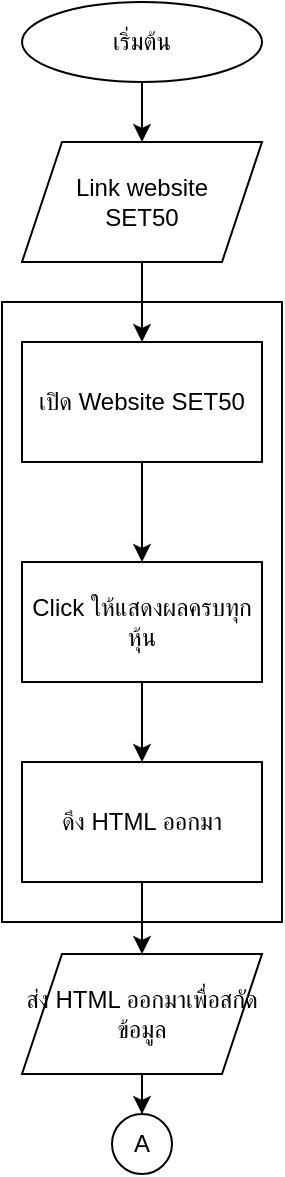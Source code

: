 <mxfile version="22.0.1" type="github">
  <diagram name="Page-1" id="z79d51Ybedijs8ZLjOTR">
    <mxGraphModel dx="1002" dy="569" grid="1" gridSize="10" guides="1" tooltips="1" connect="1" arrows="1" fold="1" page="1" pageScale="1" pageWidth="850" pageHeight="1100" math="0" shadow="0">
      <root>
        <mxCell id="0" />
        <mxCell id="1" parent="0" />
        <mxCell id="hEN5tcbq8w8zBthy9bES-16" value="" style="rounded=0;whiteSpace=wrap;html=1;" vertex="1" parent="1">
          <mxGeometry x="10" y="154" width="140" height="310" as="geometry" />
        </mxCell>
        <mxCell id="hEN5tcbq8w8zBthy9bES-3" style="edgeStyle=orthogonalEdgeStyle;rounded=0;orthogonalLoop=1;jettySize=auto;html=1;exitX=0.5;exitY=1;exitDx=0;exitDy=0;" edge="1" parent="1" source="hEN5tcbq8w8zBthy9bES-1" target="hEN5tcbq8w8zBthy9bES-7">
          <mxGeometry relative="1" as="geometry">
            <mxPoint x="80" y="64" as="targetPoint" />
          </mxGeometry>
        </mxCell>
        <mxCell id="hEN5tcbq8w8zBthy9bES-1" value="เริ่มต้น" style="ellipse;whiteSpace=wrap;html=1;" vertex="1" parent="1">
          <mxGeometry x="20" y="4" width="120" height="40" as="geometry" />
        </mxCell>
        <mxCell id="hEN5tcbq8w8zBthy9bES-10" value="" style="edgeStyle=orthogonalEdgeStyle;rounded=0;orthogonalLoop=1;jettySize=auto;html=1;" edge="1" parent="1" source="hEN5tcbq8w8zBthy9bES-4" target="hEN5tcbq8w8zBthy9bES-9">
          <mxGeometry relative="1" as="geometry" />
        </mxCell>
        <mxCell id="hEN5tcbq8w8zBthy9bES-4" value="เปิด Website SET50" style="rounded=0;whiteSpace=wrap;html=1;" vertex="1" parent="1">
          <mxGeometry x="20" y="174" width="120" height="60" as="geometry" />
        </mxCell>
        <mxCell id="hEN5tcbq8w8zBthy9bES-8" value="" style="edgeStyle=orthogonalEdgeStyle;rounded=0;orthogonalLoop=1;jettySize=auto;html=1;" edge="1" parent="1" source="hEN5tcbq8w8zBthy9bES-7" target="hEN5tcbq8w8zBthy9bES-4">
          <mxGeometry relative="1" as="geometry" />
        </mxCell>
        <mxCell id="hEN5tcbq8w8zBthy9bES-7" value="Link website &lt;br&gt;SET50" style="shape=parallelogram;perimeter=parallelogramPerimeter;whiteSpace=wrap;html=1;fixedSize=1;" vertex="1" parent="1">
          <mxGeometry x="20" y="74" width="120" height="60" as="geometry" />
        </mxCell>
        <mxCell id="hEN5tcbq8w8zBthy9bES-12" value="" style="edgeStyle=orthogonalEdgeStyle;rounded=0;orthogonalLoop=1;jettySize=auto;html=1;" edge="1" parent="1" source="hEN5tcbq8w8zBthy9bES-9" target="hEN5tcbq8w8zBthy9bES-11">
          <mxGeometry relative="1" as="geometry" />
        </mxCell>
        <mxCell id="hEN5tcbq8w8zBthy9bES-9" value="Click ให้แสดงผลครบทุกหุ้น" style="whiteSpace=wrap;html=1;rounded=0;" vertex="1" parent="1">
          <mxGeometry x="20" y="284" width="120" height="60" as="geometry" />
        </mxCell>
        <mxCell id="hEN5tcbq8w8zBthy9bES-14" value="" style="edgeStyle=orthogonalEdgeStyle;rounded=0;orthogonalLoop=1;jettySize=auto;html=1;entryX=0.5;entryY=0;entryDx=0;entryDy=0;" edge="1" parent="1" source="hEN5tcbq8w8zBthy9bES-11" target="hEN5tcbq8w8zBthy9bES-13">
          <mxGeometry relative="1" as="geometry">
            <mxPoint x="80" y="484" as="targetPoint" />
          </mxGeometry>
        </mxCell>
        <mxCell id="hEN5tcbq8w8zBthy9bES-11" value="ดึง HTML ออกมา" style="whiteSpace=wrap;html=1;rounded=0;" vertex="1" parent="1">
          <mxGeometry x="20" y="384" width="120" height="60" as="geometry" />
        </mxCell>
        <mxCell id="hEN5tcbq8w8zBthy9bES-21" value="" style="edgeStyle=orthogonalEdgeStyle;rounded=0;orthogonalLoop=1;jettySize=auto;html=1;" edge="1" parent="1" source="hEN5tcbq8w8zBthy9bES-13" target="hEN5tcbq8w8zBthy9bES-20">
          <mxGeometry relative="1" as="geometry" />
        </mxCell>
        <mxCell id="hEN5tcbq8w8zBthy9bES-13" value="ส่ง HTML ออกมาเพื่อสกัดข้อมูล" style="shape=parallelogram;perimeter=parallelogramPerimeter;whiteSpace=wrap;html=1;fixedSize=1;rounded=0;" vertex="1" parent="1">
          <mxGeometry x="20" y="480" width="120" height="60" as="geometry" />
        </mxCell>
        <mxCell id="hEN5tcbq8w8zBthy9bES-20" value="A" style="ellipse;whiteSpace=wrap;html=1;aspect=fixed;" vertex="1" parent="1">
          <mxGeometry x="65" y="560" width="30" height="30" as="geometry" />
        </mxCell>
      </root>
    </mxGraphModel>
  </diagram>
</mxfile>
